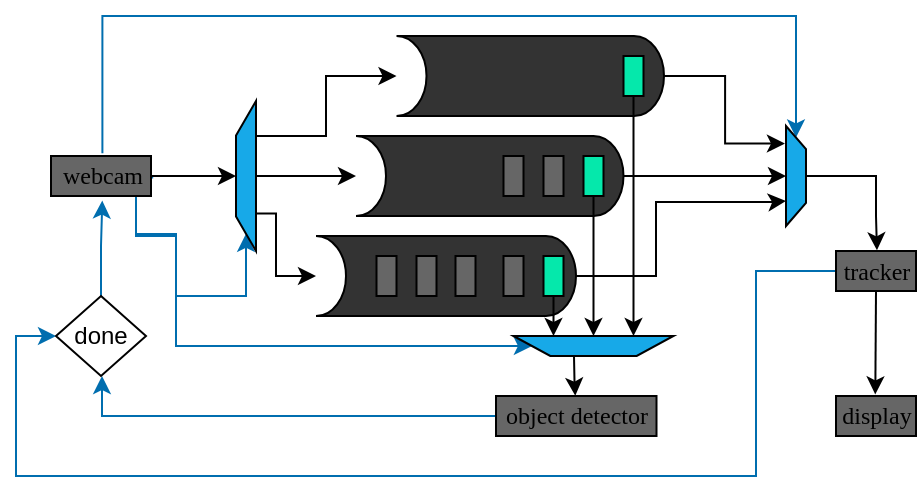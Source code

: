 <mxfile version="16.5.1" type="device"><diagram id="V3SfccQu2gjUAatXTR5s" name="Page-1"><mxGraphModel dx="668" dy="548" grid="1" gridSize="10" guides="1" tooltips="1" connect="1" arrows="1" fold="1" page="1" pageScale="1" pageWidth="850" pageHeight="1100" math="0" shadow="0"><root><mxCell id="0"/><mxCell id="1" parent="0"/><mxCell id="nthEc8j3XmCuLdEuoAg8-8" value="" style="shape=cylinder3;whiteSpace=wrap;html=1;boundedLbl=1;backgroundOutline=1;size=15;lid=0;rounded=0;fontSize=9;strokeColor=default;fillColor=#333333;direction=north;sketch=0;shadow=0;" parent="1" vertex="1"><mxGeometry x="180" y="200" width="130" height="40" as="geometry"/></mxCell><mxCell id="nthEc8j3XmCuLdEuoAg8-9" style="edgeStyle=orthogonalEdgeStyle;rounded=0;orthogonalLoop=1;jettySize=auto;html=1;fontSize=9;endArrow=classic;endFill=1;entryX=0;entryY=0.5;entryDx=0;entryDy=0;exitX=1.022;exitY=0.539;exitDx=0;exitDy=0;exitPerimeter=0;fillColor=#1ba1e2;strokeColor=#006EAF;" parent="1" source="nthEc8j3XmCuLdEuoAg8-10" target="nthEc8j3XmCuLdEuoAg8-35" edge="1"><mxGeometry relative="1" as="geometry"><mxPoint x="96.25" y="220" as="targetPoint"/><Array as="points"><mxPoint x="90" y="171"/><mxPoint x="90" y="199"/><mxPoint x="110" y="199"/><mxPoint x="110" y="230"/><mxPoint x="145" y="230"/></Array></mxGeometry></mxCell><mxCell id="ozO0F1MPhWDa0JYBPIJT-7" style="edgeStyle=orthogonalEdgeStyle;rounded=0;orthogonalLoop=1;jettySize=auto;html=1;entryX=0;entryY=0.5;entryDx=0;entryDy=0;fillColor=#1ba1e2;strokeColor=#006EAF;exitX=0.514;exitY=-0.067;exitDx=0;exitDy=0;exitPerimeter=0;" edge="1" parent="1" source="nthEc8j3XmCuLdEuoAg8-10" target="nthEc8j3XmCuLdEuoAg8-32"><mxGeometry relative="1" as="geometry"><Array as="points"><mxPoint x="73" y="90"/><mxPoint x="420" y="90"/></Array></mxGeometry></mxCell><mxCell id="ozO0F1MPhWDa0JYBPIJT-8" style="edgeStyle=orthogonalEdgeStyle;rounded=0;orthogonalLoop=1;jettySize=auto;html=1;entryX=0;entryY=0.5;entryDx=0;entryDy=0;fillColor=#1ba1e2;strokeColor=#006EAF;" edge="1" parent="1" source="nthEc8j3XmCuLdEuoAg8-10" target="nthEc8j3XmCuLdEuoAg8-37"><mxGeometry relative="1" as="geometry"><Array as="points"><mxPoint x="90" y="200"/><mxPoint x="110" y="200"/><mxPoint x="110" y="255"/></Array></mxGeometry></mxCell><mxCell id="nthEc8j3XmCuLdEuoAg8-10" value="webcam" style="html=1;points=[];perimeter=orthogonalPerimeter;rounded=0;shadow=0;comic=0;labelBackgroundColor=none;strokeWidth=1;fontFamily=Verdana;fontSize=12;align=center;fillColor=#666666;" parent="1" vertex="1"><mxGeometry x="47.5" y="160" width="50" height="20" as="geometry"/></mxCell><mxCell id="nthEc8j3XmCuLdEuoAg8-11" value="" style="html=1;points=[];perimeter=orthogonalPerimeter;rounded=0;shadow=0;comic=0;labelBackgroundColor=none;strokeWidth=1;fontFamily=Verdana;fontSize=12;align=center;fillColor=#666666;" parent="1" vertex="1"><mxGeometry x="210.25" y="210" width="10" height="20" as="geometry"/></mxCell><mxCell id="nthEc8j3XmCuLdEuoAg8-12" value="" style="html=1;points=[];perimeter=orthogonalPerimeter;rounded=0;shadow=0;comic=0;labelBackgroundColor=none;strokeWidth=1;fontFamily=Verdana;fontSize=12;align=center;fillColor=#666666;" parent="1" vertex="1"><mxGeometry x="230.25" y="210" width="10" height="20" as="geometry"/></mxCell><mxCell id="nthEc8j3XmCuLdEuoAg8-13" value="" style="html=1;points=[];perimeter=orthogonalPerimeter;rounded=0;shadow=0;comic=0;labelBackgroundColor=none;strokeWidth=1;fontFamily=Verdana;fontSize=12;align=center;fillColor=#666666;" parent="1" vertex="1"><mxGeometry x="249.75" y="210" width="10" height="20" as="geometry"/></mxCell><mxCell id="nthEc8j3XmCuLdEuoAg8-14" value="" style="html=1;points=[];perimeter=orthogonalPerimeter;rounded=0;shadow=0;comic=0;labelBackgroundColor=none;strokeWidth=1;fontFamily=Verdana;fontSize=12;align=center;fillColor=#666666;" parent="1" vertex="1"><mxGeometry x="273.75" y="210" width="10" height="20" as="geometry"/></mxCell><mxCell id="nthEc8j3XmCuLdEuoAg8-15" style="edgeStyle=orthogonalEdgeStyle;rounded=0;orthogonalLoop=1;jettySize=auto;html=1;fontSize=9;endArrow=classic;endFill=1;entryX=0.25;entryY=0;entryDx=0;entryDy=0;" parent="1" source="nthEc8j3XmCuLdEuoAg8-16" target="nthEc8j3XmCuLdEuoAg8-37" edge="1"><mxGeometry relative="1" as="geometry"><mxPoint x="295" y="270" as="targetPoint"/><Array as="points"><mxPoint x="299" y="230"/><mxPoint x="299" y="230"/></Array></mxGeometry></mxCell><mxCell id="nthEc8j3XmCuLdEuoAg8-16" value="" style="html=1;points=[];perimeter=orthogonalPerimeter;rounded=0;shadow=0;comic=0;labelBackgroundColor=none;strokeWidth=1;fontFamily=Verdana;fontSize=12;align=center;fillColor=#05E8AB;" parent="1" vertex="1"><mxGeometry x="293.75" y="210" width="10" height="20" as="geometry"/></mxCell><mxCell id="nthEc8j3XmCuLdEuoAg8-20" style="edgeStyle=orthogonalEdgeStyle;rounded=0;jumpStyle=arc;orthogonalLoop=1;jettySize=auto;html=1;fontSize=9;endArrow=classic;endFill=1;entryX=0.5;entryY=1;entryDx=0;entryDy=0;fillColor=#1ba1e2;strokeColor=#006EAF;" parent="1" source="nthEc8j3XmCuLdEuoAg8-21" target="ozO0F1MPhWDa0JYBPIJT-1" edge="1"><mxGeometry relative="1" as="geometry"><mxPoint x="310.0" y="320.0" as="targetPoint"/><Array as="points"><mxPoint x="73" y="290"/><mxPoint x="73" y="270"/></Array></mxGeometry></mxCell><mxCell id="nthEc8j3XmCuLdEuoAg8-21" value="object detector" style="html=1;points=[];perimeter=orthogonalPerimeter;rounded=0;shadow=0;comic=0;labelBackgroundColor=none;strokeWidth=1;fontFamily=Verdana;fontSize=12;align=center;fillColor=#666666;" parent="1" vertex="1"><mxGeometry x="270" y="280" width="80.25" height="20" as="geometry"/></mxCell><mxCell id="nthEc8j3XmCuLdEuoAg8-22" style="edgeStyle=orthogonalEdgeStyle;rounded=0;orthogonalLoop=1;jettySize=auto;html=1;entryX=0.75;entryY=1;entryDx=0;entryDy=0;fontSize=9;endArrow=classic;endFill=1;" parent="1" source="nthEc8j3XmCuLdEuoAg8-8" target="nthEc8j3XmCuLdEuoAg8-32" edge="1"><mxGeometry relative="1" as="geometry"><Array as="points"><mxPoint x="350" y="220"/><mxPoint x="350" y="183"/><mxPoint x="409" y="183"/></Array></mxGeometry></mxCell><mxCell id="nthEc8j3XmCuLdEuoAg8-23" style="edgeStyle=orthogonalEdgeStyle;rounded=0;orthogonalLoop=1;jettySize=auto;html=1;entryX=0.5;entryY=0;entryDx=0;entryDy=0;entryPerimeter=0;fontSize=9;endArrow=classic;endFill=1;exitX=0.25;exitY=1;exitDx=0;exitDy=0;" parent="1" source="nthEc8j3XmCuLdEuoAg8-35" target="nthEc8j3XmCuLdEuoAg8-8" edge="1"><mxGeometry relative="1" as="geometry"><mxPoint x="156.25" y="220" as="sourcePoint"/><Array as="points"><mxPoint x="160" y="189"/><mxPoint x="160" y="220"/></Array></mxGeometry></mxCell><mxCell id="nthEc8j3XmCuLdEuoAg8-24" style="edgeStyle=orthogonalEdgeStyle;rounded=0;orthogonalLoop=1;jettySize=auto;html=1;fontSize=9;endArrow=classic;endFill=1;entryX=0.5;entryY=0;entryDx=0;entryDy=0;entryPerimeter=0;exitX=0.5;exitY=1;exitDx=0;exitDy=0;" parent="1" source="nthEc8j3XmCuLdEuoAg8-35" target="nthEc8j3XmCuLdEuoAg8-26" edge="1"><mxGeometry relative="1" as="geometry"><mxPoint x="131.25" y="140" as="targetPoint"/><mxPoint x="131.32" y="195" as="sourcePoint"/><Array as="points"/></mxGeometry></mxCell><mxCell id="nthEc8j3XmCuLdEuoAg8-42" style="edgeStyle=orthogonalEdgeStyle;rounded=0;orthogonalLoop=1;jettySize=auto;html=1;entryX=0.5;entryY=1;entryDx=0;entryDy=0;" parent="1" source="nthEc8j3XmCuLdEuoAg8-26" target="nthEc8j3XmCuLdEuoAg8-32" edge="1"><mxGeometry relative="1" as="geometry"/></mxCell><mxCell id="nthEc8j3XmCuLdEuoAg8-26" value="" style="shape=cylinder3;whiteSpace=wrap;html=1;boundedLbl=1;backgroundOutline=1;size=15;lid=0;rounded=0;fontSize=9;strokeColor=default;fillColor=#333333;direction=north;sketch=0;shadow=0;" parent="1" vertex="1"><mxGeometry x="200" y="150" width="133.75" height="40" as="geometry"/></mxCell><mxCell id="nthEc8j3XmCuLdEuoAg8-45" style="edgeStyle=orthogonalEdgeStyle;rounded=0;orthogonalLoop=1;jettySize=auto;html=1;entryX=0.5;entryY=0;entryDx=0;entryDy=0;" parent="1" source="nthEc8j3XmCuLdEuoAg8-28" target="nthEc8j3XmCuLdEuoAg8-37" edge="1"><mxGeometry relative="1" as="geometry"/></mxCell><mxCell id="nthEc8j3XmCuLdEuoAg8-28" value="" style="html=1;points=[];perimeter=orthogonalPerimeter;rounded=0;shadow=0;comic=0;labelBackgroundColor=none;strokeWidth=1;fontFamily=Verdana;fontSize=12;align=center;fillColor=#05E8AB;" parent="1" vertex="1"><mxGeometry x="313.75" y="160" width="10" height="20" as="geometry"/></mxCell><mxCell id="nthEc8j3XmCuLdEuoAg8-29" value="" style="html=1;points=[];perimeter=orthogonalPerimeter;rounded=0;shadow=0;comic=0;labelBackgroundColor=none;strokeWidth=1;fontFamily=Verdana;fontSize=12;align=center;fillColor=#666666;" parent="1" vertex="1"><mxGeometry x="293.75" y="160" width="10" height="20" as="geometry"/></mxCell><mxCell id="nthEc8j3XmCuLdEuoAg8-30" value="" style="html=1;points=[];perimeter=orthogonalPerimeter;rounded=0;shadow=0;comic=0;labelBackgroundColor=none;strokeWidth=1;fontFamily=Verdana;fontSize=12;align=center;fillColor=#666666;" parent="1" vertex="1"><mxGeometry x="273.75" y="160" width="10" height="20" as="geometry"/></mxCell><mxCell id="nthEc8j3XmCuLdEuoAg8-31" style="edgeStyle=orthogonalEdgeStyle;rounded=0;orthogonalLoop=1;jettySize=auto;html=1;entryX=0.512;entryY=-0.017;entryDx=0;entryDy=0;entryPerimeter=0;fontSize=9;endArrow=classic;endFill=1;" parent="1" source="nthEc8j3XmCuLdEuoAg8-32" target="nthEc8j3XmCuLdEuoAg8-34" edge="1"><mxGeometry relative="1" as="geometry"><Array as="points"><mxPoint x="460" y="170"/><mxPoint x="460" y="190"/></Array></mxGeometry></mxCell><mxCell id="nthEc8j3XmCuLdEuoAg8-32" value="" style="verticalLabelPosition=middle;verticalAlign=middle;html=1;shape=trapezoid;perimeter=trapezoidPerimeter;whiteSpace=wrap;size=0.23;arcSize=10;flipV=1;labelPosition=center;align=center;rounded=0;shadow=0;sketch=0;fontSize=9;strokeColor=default;fillColor=#17A9E8;direction=south;" parent="1" vertex="1"><mxGeometry x="415" y="145" width="10" height="50" as="geometry"/></mxCell><mxCell id="nthEc8j3XmCuLdEuoAg8-33" style="edgeStyle=orthogonalEdgeStyle;rounded=0;jumpStyle=arc;orthogonalLoop=1;jettySize=auto;html=1;fontSize=9;endArrow=classic;endFill=1;entryX=0.49;entryY=-0.04;entryDx=0;entryDy=0;entryPerimeter=0;" parent="1" source="nthEc8j3XmCuLdEuoAg8-34" target="nthEc8j3XmCuLdEuoAg8-39" edge="1"><mxGeometry relative="1" as="geometry"><mxPoint x="410" y="200" as="targetPoint"/></mxGeometry></mxCell><mxCell id="ozO0F1MPhWDa0JYBPIJT-5" style="edgeStyle=orthogonalEdgeStyle;rounded=0;orthogonalLoop=1;jettySize=auto;html=1;entryX=0;entryY=0.5;entryDx=0;entryDy=0;fillColor=#1ba1e2;strokeColor=#006EAF;" edge="1" parent="1" source="nthEc8j3XmCuLdEuoAg8-34" target="ozO0F1MPhWDa0JYBPIJT-1"><mxGeometry relative="1" as="geometry"><Array as="points"><mxPoint x="400" y="218"/><mxPoint x="400" y="320"/><mxPoint x="30" y="320"/><mxPoint x="30" y="250"/></Array></mxGeometry></mxCell><mxCell id="nthEc8j3XmCuLdEuoAg8-34" value="tracker" style="html=1;points=[];perimeter=orthogonalPerimeter;rounded=0;shadow=0;comic=0;labelBackgroundColor=none;strokeWidth=1;fontFamily=Verdana;fontSize=12;align=center;fillColor=#666666;" parent="1" vertex="1"><mxGeometry x="440" y="207.5" width="40" height="20" as="geometry"/></mxCell><mxCell id="nthEc8j3XmCuLdEuoAg8-46" style="edgeStyle=orthogonalEdgeStyle;rounded=0;orthogonalLoop=1;jettySize=auto;html=1;entryX=0.5;entryY=0;entryDx=0;entryDy=0;entryPerimeter=0;" parent="1" source="nthEc8j3XmCuLdEuoAg8-35" target="nthEc8j3XmCuLdEuoAg8-40" edge="1"><mxGeometry relative="1" as="geometry"><Array as="points"><mxPoint x="185" y="150"/><mxPoint x="185" y="120"/></Array></mxGeometry></mxCell><mxCell id="nthEc8j3XmCuLdEuoAg8-35" value="" style="verticalLabelPosition=middle;verticalAlign=middle;html=1;shape=trapezoid;perimeter=trapezoidPerimeter;whiteSpace=wrap;size=0.23;arcSize=10;flipV=1;labelPosition=center;align=center;rounded=0;shadow=0;sketch=0;fontSize=9;strokeColor=default;fillColor=#17A9E8;direction=north;" parent="1" vertex="1"><mxGeometry x="140" y="132.5" width="10" height="75" as="geometry"/></mxCell><mxCell id="nthEc8j3XmCuLdEuoAg8-36" style="edgeStyle=orthogonalEdgeStyle;rounded=0;jumpStyle=arc;orthogonalLoop=1;jettySize=auto;html=1;entryX=0.494;entryY=-0.009;entryDx=0;entryDy=0;entryPerimeter=0;fontSize=9;endArrow=classic;endFill=1;exitX=0.5;exitY=1;exitDx=0;exitDy=0;" parent="1" source="nthEc8j3XmCuLdEuoAg8-37" target="nthEc8j3XmCuLdEuoAg8-21" edge="1"><mxGeometry relative="1" as="geometry"><Array as="points"><mxPoint x="309" y="269"/><mxPoint x="310" y="269"/></Array></mxGeometry></mxCell><mxCell id="nthEc8j3XmCuLdEuoAg8-37" value="" style="verticalLabelPosition=middle;verticalAlign=middle;html=1;shape=trapezoid;perimeter=trapezoidPerimeter;whiteSpace=wrap;size=0.23;arcSize=10;flipV=1;labelPosition=center;align=center;rounded=0;shadow=0;sketch=0;fontSize=9;strokeColor=default;fillColor=#17A9E8;direction=east;" parent="1" vertex="1"><mxGeometry x="278.75" y="250" width="80" height="10" as="geometry"/></mxCell><mxCell id="nthEc8j3XmCuLdEuoAg8-39" value="display" style="html=1;points=[];perimeter=orthogonalPerimeter;rounded=0;shadow=0;comic=0;labelBackgroundColor=none;strokeWidth=1;fontFamily=Verdana;fontSize=12;align=center;fillColor=#666666;" parent="1" vertex="1"><mxGeometry x="440" y="280" width="40" height="20" as="geometry"/></mxCell><mxCell id="nthEc8j3XmCuLdEuoAg8-41" style="edgeStyle=orthogonalEdgeStyle;rounded=0;orthogonalLoop=1;jettySize=auto;html=1;entryX=0.824;entryY=1.053;entryDx=0;entryDy=0;entryPerimeter=0;" parent="1" source="nthEc8j3XmCuLdEuoAg8-40" target="nthEc8j3XmCuLdEuoAg8-32" edge="1"><mxGeometry relative="1" as="geometry"/></mxCell><mxCell id="nthEc8j3XmCuLdEuoAg8-40" value="" style="shape=cylinder3;whiteSpace=wrap;html=1;boundedLbl=1;backgroundOutline=1;size=15;lid=0;rounded=0;fontSize=9;strokeColor=default;fillColor=#333333;direction=north;sketch=0;shadow=0;" parent="1" vertex="1"><mxGeometry x="220.25" y="100" width="133.75" height="40" as="geometry"/></mxCell><mxCell id="nthEc8j3XmCuLdEuoAg8-44" style="edgeStyle=orthogonalEdgeStyle;rounded=0;orthogonalLoop=1;jettySize=auto;html=1;entryX=0.75;entryY=0;entryDx=0;entryDy=0;" parent="1" source="nthEc8j3XmCuLdEuoAg8-43" target="nthEc8j3XmCuLdEuoAg8-37" edge="1"><mxGeometry relative="1" as="geometry"/></mxCell><mxCell id="nthEc8j3XmCuLdEuoAg8-43" value="" style="html=1;points=[];perimeter=orthogonalPerimeter;rounded=0;shadow=0;comic=0;labelBackgroundColor=none;strokeWidth=1;fontFamily=Verdana;fontSize=12;align=center;fillColor=#05E8AB;" parent="1" vertex="1"><mxGeometry x="333.75" y="110" width="10" height="20" as="geometry"/></mxCell><mxCell id="ozO0F1MPhWDa0JYBPIJT-4" style="edgeStyle=orthogonalEdgeStyle;rounded=0;orthogonalLoop=1;jettySize=auto;html=1;entryX=0.513;entryY=1.115;entryDx=0;entryDy=0;entryPerimeter=0;fillColor=#1ba1e2;strokeColor=#006EAF;" edge="1" parent="1" source="ozO0F1MPhWDa0JYBPIJT-1" target="nthEc8j3XmCuLdEuoAg8-10"><mxGeometry relative="1" as="geometry"/></mxCell><mxCell id="ozO0F1MPhWDa0JYBPIJT-1" value="done" style="rhombus;whiteSpace=wrap;html=1;" vertex="1" parent="1"><mxGeometry x="50" y="230" width="45" height="40" as="geometry"/></mxCell><mxCell id="ozO0F1MPhWDa0JYBPIJT-6" style="edgeStyle=orthogonalEdgeStyle;rounded=0;orthogonalLoop=1;jettySize=auto;html=1;entryX=0.5;entryY=0;entryDx=0;entryDy=0;" edge="1" parent="1" source="nthEc8j3XmCuLdEuoAg8-10" target="nthEc8j3XmCuLdEuoAg8-35"><mxGeometry relative="1" as="geometry"><Array as="points"/></mxGeometry></mxCell></root></mxGraphModel></diagram></mxfile>